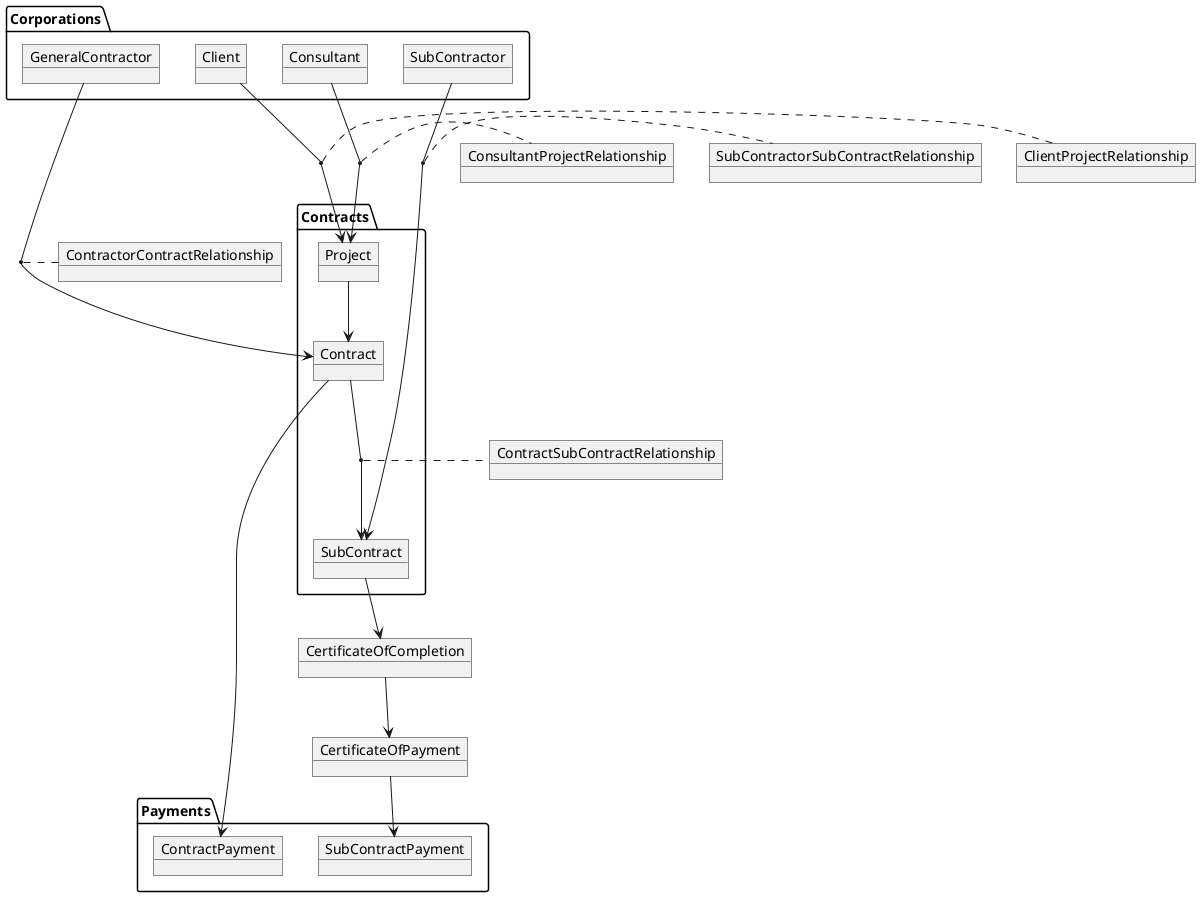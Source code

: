 @startuml
package Corporations {
    object Client
    object Consultant
    object GeneralContractor
    object SubContractor
}
package Contracts {
    object Project
    object Contract
    object SubContract
}
object CertificateOfCompletion
object CertificateOfPayment
package Payments {
    object ContractPayment
    object SubContractPayment
}

object ClientProjectRelationship
object ConsultantProjectRelationship
object ContractorContractRelationship
object ContractSubContractRelationship
object SubContractorSubContractRelationship

Client --> Project
(Client, Project) .. ClientProjectRelationship
Consultant --> Project
(Consultant, Project) .. ConsultantProjectRelationship
Project --> Contract
GeneralContractor --> Contract
(GeneralContractor, Contract) .. ContractorContractRelationship
Contract --> SubContract
(Contract, SubContract) .. ContractSubContractRelationship
SubContractor --> SubContract
(SubContractor, SubContract) .. SubContractorSubContractRelationship
Contract --> ContractPayment
SubContract --> CertificateOfCompletion
CertificateOfCompletion --> CertificateOfPayment
CertificateOfPayment --> SubContractPayment
@enduml
